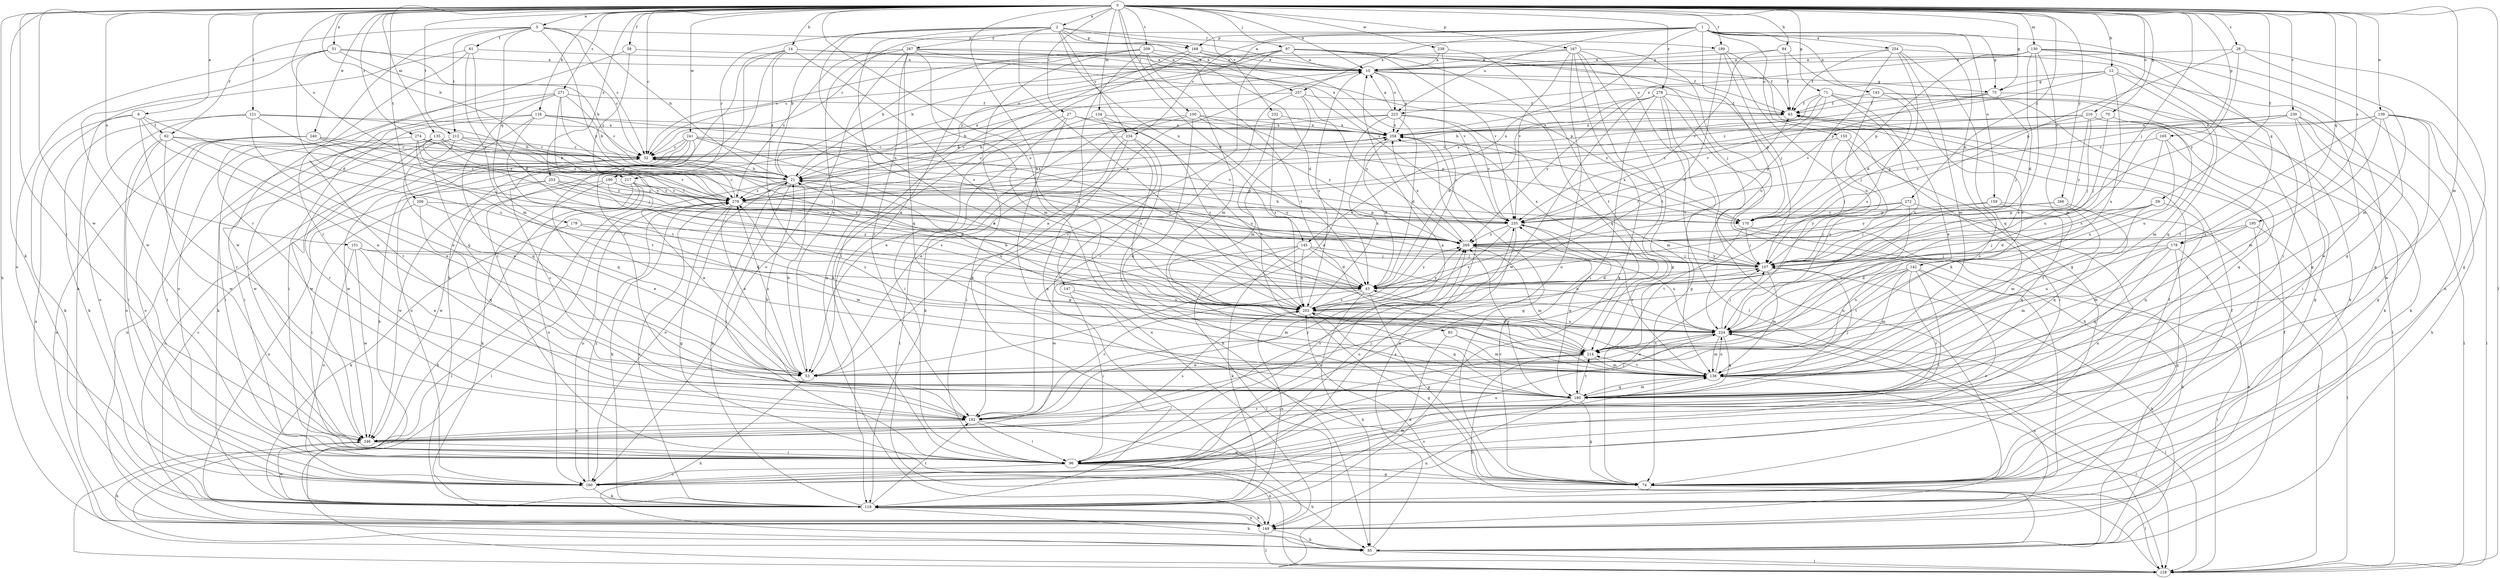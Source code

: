 strict digraph  {
0;
1;
2;
5;
6;
10;
12;
14;
21;
26;
27;
32;
43;
51;
53;
58;
59;
61;
62;
63;
70;
71;
73;
74;
83;
84;
85;
96;
97;
100;
107;
116;
118;
121;
128;
130;
134;
135;
138;
139;
142;
143;
145;
147;
149;
151;
153;
159;
160;
165;
167;
168;
170;
178;
179;
180;
189;
190;
192;
195;
203;
206;
209;
212;
214;
216;
217;
223;
224;
230;
232;
234;
235;
238;
240;
241;
246;
253;
254;
257;
258;
266;
267;
269;
271;
272;
274;
278;
279;
0 -> 2  [label=a];
0 -> 5  [label=a];
0 -> 6  [label=a];
0 -> 10  [label=a];
0 -> 12  [label=b];
0 -> 14  [label=b];
0 -> 21  [label=b];
0 -> 26  [label=c];
0 -> 27  [label=c];
0 -> 32  [label=c];
0 -> 43  [label=d];
0 -> 51  [label=e];
0 -> 58  [label=f];
0 -> 59  [label=f];
0 -> 70  [label=g];
0 -> 71  [label=g];
0 -> 73  [label=g];
0 -> 83  [label=h];
0 -> 84  [label=h];
0 -> 85  [label=h];
0 -> 96  [label=i];
0 -> 97  [label=j];
0 -> 100  [label=j];
0 -> 107  [label=j];
0 -> 116  [label=k];
0 -> 118  [label=k];
0 -> 121  [label=l];
0 -> 128  [label=l];
0 -> 130  [label=m];
0 -> 134  [label=m];
0 -> 135  [label=m];
0 -> 138  [label=m];
0 -> 139  [label=n];
0 -> 151  [label=o];
0 -> 165  [label=p];
0 -> 167  [label=p];
0 -> 178  [label=q];
0 -> 189  [label=r];
0 -> 195  [label=s];
0 -> 203  [label=s];
0 -> 206  [label=t];
0 -> 209  [label=t];
0 -> 212  [label=t];
0 -> 216  [label=u];
0 -> 217  [label=u];
0 -> 230  [label=v];
0 -> 232  [label=v];
0 -> 238  [label=w];
0 -> 240  [label=w];
0 -> 241  [label=w];
0 -> 246  [label=w];
0 -> 253  [label=x];
0 -> 266  [label=y];
0 -> 271  [label=z];
0 -> 272  [label=z];
0 -> 274  [label=z];
0 -> 278  [label=z];
1 -> 32  [label=c];
1 -> 73  [label=g];
1 -> 118  [label=k];
1 -> 142  [label=n];
1 -> 143  [label=n];
1 -> 145  [label=n];
1 -> 153  [label=o];
1 -> 159  [label=o];
1 -> 168  [label=p];
1 -> 178  [label=q];
1 -> 217  [label=u];
1 -> 223  [label=u];
1 -> 234  [label=v];
1 -> 254  [label=x];
1 -> 257  [label=x];
2 -> 10  [label=a];
2 -> 21  [label=b];
2 -> 145  [label=n];
2 -> 147  [label=n];
2 -> 149  [label=n];
2 -> 168  [label=p];
2 -> 189  [label=r];
2 -> 190  [label=r];
2 -> 203  [label=s];
2 -> 234  [label=v];
2 -> 257  [label=x];
2 -> 267  [label=y];
5 -> 21  [label=b];
5 -> 32  [label=c];
5 -> 61  [label=f];
5 -> 62  [label=f];
5 -> 168  [label=p];
5 -> 179  [label=q];
5 -> 192  [label=r];
5 -> 212  [label=t];
5 -> 269  [label=y];
6 -> 53  [label=e];
6 -> 62  [label=f];
6 -> 118  [label=k];
6 -> 149  [label=n];
6 -> 192  [label=r];
6 -> 203  [label=s];
10 -> 73  [label=g];
10 -> 170  [label=p];
10 -> 203  [label=s];
10 -> 223  [label=u];
10 -> 258  [label=x];
12 -> 73  [label=g];
12 -> 180  [label=q];
12 -> 223  [label=u];
12 -> 224  [label=u];
12 -> 246  [label=w];
12 -> 279  [label=z];
14 -> 10  [label=a];
14 -> 96  [label=i];
14 -> 118  [label=k];
14 -> 170  [label=p];
14 -> 192  [label=r];
14 -> 203  [label=s];
14 -> 224  [label=u];
21 -> 10  [label=a];
21 -> 96  [label=i];
21 -> 128  [label=l];
21 -> 160  [label=o];
21 -> 224  [label=u];
21 -> 269  [label=y];
21 -> 279  [label=z];
26 -> 10  [label=a];
26 -> 74  [label=g];
26 -> 138  [label=m];
26 -> 170  [label=p];
26 -> 269  [label=y];
27 -> 21  [label=b];
27 -> 53  [label=e];
27 -> 74  [label=g];
27 -> 224  [label=u];
27 -> 258  [label=x];
32 -> 21  [label=b];
32 -> 149  [label=n];
32 -> 170  [label=p];
43 -> 32  [label=c];
43 -> 63  [label=f];
43 -> 74  [label=g];
43 -> 85  [label=h];
43 -> 192  [label=r];
43 -> 203  [label=s];
43 -> 269  [label=y];
51 -> 10  [label=a];
51 -> 21  [label=b];
51 -> 32  [label=c];
51 -> 43  [label=d];
51 -> 160  [label=o];
51 -> 246  [label=w];
53 -> 10  [label=a];
53 -> 21  [label=b];
53 -> 85  [label=h];
53 -> 279  [label=z];
58 -> 10  [label=a];
58 -> 246  [label=w];
58 -> 279  [label=z];
59 -> 43  [label=d];
59 -> 170  [label=p];
59 -> 180  [label=q];
59 -> 203  [label=s];
59 -> 214  [label=t];
61 -> 10  [label=a];
61 -> 43  [label=d];
61 -> 138  [label=m];
61 -> 149  [label=n];
61 -> 192  [label=r];
62 -> 32  [label=c];
62 -> 53  [label=e];
62 -> 96  [label=i];
62 -> 160  [label=o];
62 -> 246  [label=w];
62 -> 279  [label=z];
63 -> 258  [label=x];
70 -> 107  [label=j];
70 -> 224  [label=u];
70 -> 258  [label=x];
71 -> 21  [label=b];
71 -> 53  [label=e];
71 -> 63  [label=f];
71 -> 118  [label=k];
71 -> 224  [label=u];
71 -> 235  [label=v];
71 -> 269  [label=y];
73 -> 63  [label=f];
73 -> 107  [label=j];
73 -> 138  [label=m];
73 -> 235  [label=v];
73 -> 279  [label=z];
74 -> 63  [label=f];
74 -> 128  [label=l];
74 -> 235  [label=v];
83 -> 118  [label=k];
83 -> 138  [label=m];
83 -> 214  [label=t];
84 -> 10  [label=a];
84 -> 53  [label=e];
84 -> 63  [label=f];
84 -> 235  [label=v];
85 -> 63  [label=f];
85 -> 128  [label=l];
85 -> 258  [label=x];
96 -> 74  [label=g];
96 -> 85  [label=h];
96 -> 107  [label=j];
96 -> 149  [label=n];
96 -> 160  [label=o];
96 -> 224  [label=u];
96 -> 235  [label=v];
97 -> 10  [label=a];
97 -> 21  [label=b];
97 -> 32  [label=c];
97 -> 63  [label=f];
97 -> 107  [label=j];
97 -> 180  [label=q];
97 -> 192  [label=r];
97 -> 235  [label=v];
97 -> 279  [label=z];
100 -> 118  [label=k];
100 -> 128  [label=l];
100 -> 170  [label=p];
100 -> 180  [label=q];
100 -> 258  [label=x];
100 -> 269  [label=y];
107 -> 43  [label=d];
107 -> 85  [label=h];
107 -> 138  [label=m];
107 -> 258  [label=x];
107 -> 269  [label=y];
116 -> 32  [label=c];
116 -> 43  [label=d];
116 -> 96  [label=i];
116 -> 118  [label=k];
116 -> 180  [label=q];
116 -> 214  [label=t];
116 -> 258  [label=x];
118 -> 21  [label=b];
118 -> 32  [label=c];
118 -> 63  [label=f];
118 -> 85  [label=h];
118 -> 149  [label=n];
118 -> 192  [label=r];
118 -> 203  [label=s];
118 -> 246  [label=w];
118 -> 279  [label=z];
121 -> 21  [label=b];
121 -> 53  [label=e];
121 -> 107  [label=j];
121 -> 118  [label=k];
121 -> 160  [label=o];
121 -> 258  [label=x];
128 -> 203  [label=s];
130 -> 10  [label=a];
130 -> 43  [label=d];
130 -> 53  [label=e];
130 -> 74  [label=g];
130 -> 96  [label=i];
130 -> 138  [label=m];
130 -> 149  [label=n];
130 -> 170  [label=p];
130 -> 258  [label=x];
134 -> 96  [label=i];
134 -> 203  [label=s];
134 -> 224  [label=u];
134 -> 258  [label=x];
135 -> 32  [label=c];
135 -> 149  [label=n];
135 -> 192  [label=r];
135 -> 235  [label=v];
135 -> 246  [label=w];
135 -> 269  [label=y];
135 -> 279  [label=z];
138 -> 128  [label=l];
138 -> 180  [label=q];
138 -> 214  [label=t];
138 -> 224  [label=u];
138 -> 235  [label=v];
139 -> 85  [label=h];
139 -> 128  [label=l];
139 -> 138  [label=m];
139 -> 180  [label=q];
139 -> 214  [label=t];
139 -> 246  [label=w];
139 -> 258  [label=x];
139 -> 279  [label=z];
142 -> 43  [label=d];
142 -> 96  [label=i];
142 -> 128  [label=l];
142 -> 138  [label=m];
142 -> 160  [label=o];
142 -> 192  [label=r];
142 -> 214  [label=t];
142 -> 224  [label=u];
143 -> 63  [label=f];
143 -> 96  [label=i];
143 -> 107  [label=j];
143 -> 128  [label=l];
143 -> 203  [label=s];
145 -> 43  [label=d];
145 -> 107  [label=j];
145 -> 118  [label=k];
145 -> 128  [label=l];
145 -> 203  [label=s];
145 -> 224  [label=u];
145 -> 246  [label=w];
147 -> 96  [label=i];
147 -> 138  [label=m];
147 -> 203  [label=s];
149 -> 85  [label=h];
149 -> 118  [label=k];
149 -> 128  [label=l];
149 -> 224  [label=u];
151 -> 43  [label=d];
151 -> 53  [label=e];
151 -> 107  [label=j];
151 -> 160  [label=o];
151 -> 246  [label=w];
153 -> 32  [label=c];
153 -> 96  [label=i];
153 -> 107  [label=j];
153 -> 224  [label=u];
159 -> 107  [label=j];
159 -> 128  [label=l];
159 -> 170  [label=p];
159 -> 180  [label=q];
160 -> 118  [label=k];
160 -> 138  [label=m];
160 -> 269  [label=y];
160 -> 279  [label=z];
165 -> 32  [label=c];
165 -> 180  [label=q];
165 -> 203  [label=s];
165 -> 224  [label=u];
167 -> 10  [label=a];
167 -> 32  [label=c];
167 -> 74  [label=g];
167 -> 118  [label=k];
167 -> 128  [label=l];
167 -> 160  [label=o];
167 -> 214  [label=t];
167 -> 224  [label=u];
167 -> 235  [label=v];
168 -> 10  [label=a];
168 -> 63  [label=f];
168 -> 96  [label=i];
168 -> 118  [label=k];
168 -> 235  [label=v];
170 -> 85  [label=h];
170 -> 107  [label=j];
170 -> 214  [label=t];
170 -> 258  [label=x];
178 -> 74  [label=g];
178 -> 107  [label=j];
178 -> 138  [label=m];
178 -> 149  [label=n];
178 -> 180  [label=q];
178 -> 224  [label=u];
179 -> 118  [label=k];
179 -> 138  [label=m];
179 -> 269  [label=y];
180 -> 32  [label=c];
180 -> 74  [label=g];
180 -> 107  [label=j];
180 -> 138  [label=m];
180 -> 149  [label=n];
180 -> 192  [label=r];
180 -> 203  [label=s];
180 -> 214  [label=t];
180 -> 269  [label=y];
189 -> 10  [label=a];
189 -> 74  [label=g];
189 -> 107  [label=j];
189 -> 203  [label=s];
189 -> 224  [label=u];
190 -> 53  [label=e];
190 -> 118  [label=k];
190 -> 246  [label=w];
190 -> 269  [label=y];
190 -> 279  [label=z];
192 -> 10  [label=a];
192 -> 21  [label=b];
192 -> 74  [label=g];
192 -> 96  [label=i];
192 -> 107  [label=j];
192 -> 246  [label=w];
192 -> 269  [label=y];
195 -> 96  [label=i];
195 -> 107  [label=j];
195 -> 128  [label=l];
195 -> 138  [label=m];
195 -> 269  [label=y];
203 -> 21  [label=b];
203 -> 74  [label=g];
203 -> 180  [label=q];
203 -> 224  [label=u];
203 -> 258  [label=x];
203 -> 269  [label=y];
206 -> 53  [label=e];
206 -> 96  [label=i];
206 -> 180  [label=q];
206 -> 235  [label=v];
209 -> 10  [label=a];
209 -> 21  [label=b];
209 -> 43  [label=d];
209 -> 53  [label=e];
209 -> 118  [label=k];
209 -> 138  [label=m];
209 -> 149  [label=n];
209 -> 214  [label=t];
212 -> 32  [label=c];
212 -> 53  [label=e];
212 -> 96  [label=i];
212 -> 107  [label=j];
212 -> 246  [label=w];
212 -> 279  [label=z];
214 -> 43  [label=d];
214 -> 53  [label=e];
214 -> 85  [label=h];
214 -> 96  [label=i];
214 -> 138  [label=m];
216 -> 74  [label=g];
216 -> 107  [label=j];
216 -> 118  [label=k];
216 -> 170  [label=p];
216 -> 258  [label=x];
216 -> 269  [label=y];
216 -> 279  [label=z];
217 -> 85  [label=h];
217 -> 128  [label=l];
217 -> 160  [label=o];
217 -> 279  [label=z];
223 -> 10  [label=a];
223 -> 21  [label=b];
223 -> 43  [label=d];
223 -> 53  [label=e];
223 -> 138  [label=m];
223 -> 235  [label=v];
223 -> 258  [label=x];
223 -> 279  [label=z];
224 -> 53  [label=e];
224 -> 107  [label=j];
224 -> 128  [label=l];
224 -> 138  [label=m];
224 -> 180  [label=q];
224 -> 214  [label=t];
224 -> 279  [label=z];
230 -> 74  [label=g];
230 -> 96  [label=i];
230 -> 118  [label=k];
230 -> 128  [label=l];
230 -> 224  [label=u];
230 -> 235  [label=v];
230 -> 258  [label=x];
232 -> 203  [label=s];
232 -> 214  [label=t];
232 -> 258  [label=x];
234 -> 32  [label=c];
234 -> 53  [label=e];
234 -> 85  [label=h];
234 -> 96  [label=i];
234 -> 149  [label=n];
235 -> 21  [label=b];
235 -> 160  [label=o];
235 -> 180  [label=q];
235 -> 203  [label=s];
235 -> 269  [label=y];
238 -> 10  [label=a];
238 -> 203  [label=s];
238 -> 214  [label=t];
240 -> 32  [label=c];
240 -> 96  [label=i];
240 -> 149  [label=n];
240 -> 160  [label=o];
240 -> 269  [label=y];
240 -> 279  [label=z];
241 -> 32  [label=c];
241 -> 43  [label=d];
241 -> 118  [label=k];
241 -> 160  [label=o];
241 -> 180  [label=q];
241 -> 203  [label=s];
241 -> 235  [label=v];
241 -> 246  [label=w];
246 -> 85  [label=h];
246 -> 96  [label=i];
246 -> 203  [label=s];
253 -> 43  [label=d];
253 -> 149  [label=n];
253 -> 203  [label=s];
253 -> 246  [label=w];
253 -> 279  [label=z];
254 -> 10  [label=a];
254 -> 43  [label=d];
254 -> 63  [label=f];
254 -> 74  [label=g];
254 -> 138  [label=m];
254 -> 170  [label=p];
254 -> 180  [label=q];
257 -> 21  [label=b];
257 -> 63  [label=f];
257 -> 138  [label=m];
257 -> 192  [label=r];
257 -> 269  [label=y];
258 -> 32  [label=c];
258 -> 43  [label=d];
258 -> 74  [label=g];
266 -> 138  [label=m];
266 -> 180  [label=q];
266 -> 235  [label=v];
266 -> 269  [label=y];
267 -> 10  [label=a];
267 -> 53  [label=e];
267 -> 138  [label=m];
267 -> 160  [label=o];
267 -> 180  [label=q];
267 -> 192  [label=r];
267 -> 235  [label=v];
267 -> 258  [label=x];
267 -> 279  [label=z];
269 -> 107  [label=j];
269 -> 138  [label=m];
269 -> 224  [label=u];
269 -> 258  [label=x];
271 -> 21  [label=b];
271 -> 63  [label=f];
271 -> 160  [label=o];
271 -> 180  [label=q];
271 -> 192  [label=r];
271 -> 269  [label=y];
271 -> 43  [label=i];
272 -> 107  [label=j];
272 -> 160  [label=o];
272 -> 214  [label=t];
272 -> 235  [label=v];
272 -> 269  [label=y];
274 -> 21  [label=b];
274 -> 32  [label=c];
274 -> 96  [label=i];
274 -> 107  [label=j];
274 -> 214  [label=t];
278 -> 43  [label=d];
278 -> 63  [label=f];
278 -> 74  [label=g];
278 -> 85  [label=h];
278 -> 96  [label=i];
278 -> 149  [label=n];
278 -> 246  [label=w];
278 -> 269  [label=y];
279 -> 32  [label=c];
279 -> 53  [label=e];
279 -> 74  [label=g];
279 -> 118  [label=k];
279 -> 160  [label=o];
279 -> 170  [label=p];
279 -> 235  [label=v];
279 -> 258  [label=x];
}
